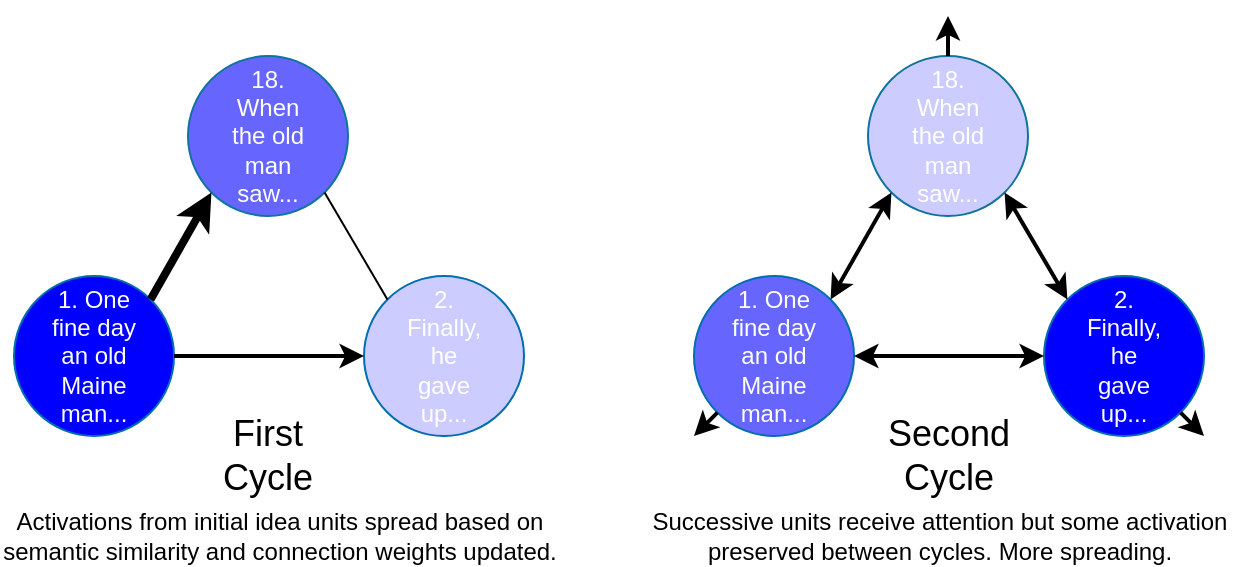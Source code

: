 <mxfile version="14.8.5" type="device"><diagram id="3TtytzYww4XS6QJrwZCH" name="Page-1"><mxGraphModel dx="1554" dy="558" grid="1" gridSize="10" guides="1" tooltips="1" connect="1" arrows="1" fold="1" page="1" pageScale="1" pageWidth="850" pageHeight="1100" math="0" shadow="0"><root><mxCell id="0"/><mxCell id="1" parent="0"/><mxCell id="6hXPrNmokw8VQpu7ej0c-16" value="" style="ellipse;whiteSpace=wrap;html=1;aspect=fixed;strokeColor=#006EAF;fontColor=#ffffff;fillColor=#0000FF;" vertex="1" parent="1"><mxGeometry x="127" y="260" width="80" height="80" as="geometry"/></mxCell><mxCell id="6hXPrNmokw8VQpu7ej0c-17" value="" style="ellipse;whiteSpace=wrap;html=1;aspect=fixed;strokeColor=#006EAF;fontColor=#ffffff;fillColor=#CCCCFF;" vertex="1" parent="1"><mxGeometry x="302" y="260" width="80" height="80" as="geometry"/></mxCell><mxCell id="6hXPrNmokw8VQpu7ej0c-18" value="" style="ellipse;whiteSpace=wrap;html=1;aspect=fixed;strokeColor=#10739e;fillColor=#6666FF;" vertex="1" parent="1"><mxGeometry x="214" y="150" width="80" height="80" as="geometry"/></mxCell><mxCell id="6hXPrNmokw8VQpu7ej0c-19" value="1. One fine day an old Maine man..." style="text;html=1;align=center;verticalAlign=middle;whiteSpace=wrap;rounded=0;fontColor=#FFFFFF;" vertex="1" parent="1"><mxGeometry x="137" y="275" width="60" height="50" as="geometry"/></mxCell><mxCell id="6hXPrNmokw8VQpu7ej0c-20" value="18. When the old man saw..." style="text;html=1;strokeColor=none;fillColor=none;align=center;verticalAlign=middle;whiteSpace=wrap;rounded=0;fontColor=#FFFFFF;" vertex="1" parent="1"><mxGeometry x="234" y="180" width="40" height="20" as="geometry"/></mxCell><mxCell id="6hXPrNmokw8VQpu7ej0c-21" value="2. Finally, he gave up..." style="text;html=1;strokeColor=none;fillColor=none;align=center;verticalAlign=middle;whiteSpace=wrap;rounded=0;fontColor=#FFFFFF;" vertex="1" parent="1"><mxGeometry x="322" y="290" width="40" height="20" as="geometry"/></mxCell><mxCell id="6hXPrNmokw8VQpu7ej0c-24" value="" style="endArrow=none;html=1;entryX=1;entryY=1;entryDx=0;entryDy=0;exitX=0;exitY=0;exitDx=0;exitDy=0;" edge="1" parent="1" source="6hXPrNmokw8VQpu7ej0c-17" target="6hXPrNmokw8VQpu7ej0c-18"><mxGeometry width="50" height="50" relative="1" as="geometry"><mxPoint x="229" y="300" as="sourcePoint"/><mxPoint x="279" y="250" as="targetPoint"/></mxGeometry></mxCell><mxCell id="6hXPrNmokw8VQpu7ej0c-25" value="" style="endArrow=classic;html=1;exitX=1;exitY=0;exitDx=0;exitDy=0;entryX=0;entryY=1;entryDx=0;entryDy=0;strokeWidth=4;" edge="1" parent="1" source="6hXPrNmokw8VQpu7ej0c-16" target="6hXPrNmokw8VQpu7ej0c-18"><mxGeometry width="50" height="50" relative="1" as="geometry"><mxPoint x="157" y="250" as="sourcePoint"/><mxPoint x="207" y="200" as="targetPoint"/></mxGeometry></mxCell><mxCell id="6hXPrNmokw8VQpu7ej0c-26" value="" style="endArrow=classic;html=1;strokeWidth=2;exitX=1;exitY=0.5;exitDx=0;exitDy=0;entryX=0;entryY=0.5;entryDx=0;entryDy=0;" edge="1" parent="1" source="6hXPrNmokw8VQpu7ej0c-16" target="6hXPrNmokw8VQpu7ej0c-17"><mxGeometry width="50" height="50" relative="1" as="geometry"><mxPoint x="234" y="330" as="sourcePoint"/><mxPoint x="284" y="280" as="targetPoint"/></mxGeometry></mxCell><mxCell id="6hXPrNmokw8VQpu7ej0c-27" value="" style="ellipse;whiteSpace=wrap;html=1;aspect=fixed;strokeColor=#006EAF;fontColor=#ffffff;fillColor=#6666FF;" vertex="1" parent="1"><mxGeometry x="467" y="260" width="80" height="80" as="geometry"/></mxCell><mxCell id="6hXPrNmokw8VQpu7ej0c-28" value="" style="ellipse;whiteSpace=wrap;html=1;aspect=fixed;strokeColor=#006EAF;fontColor=#ffffff;fillColor=#0000FF;" vertex="1" parent="1"><mxGeometry x="642" y="260" width="80" height="80" as="geometry"/></mxCell><mxCell id="6hXPrNmokw8VQpu7ej0c-29" value="" style="ellipse;whiteSpace=wrap;html=1;aspect=fixed;strokeColor=#10739e;fillColor=#CCCCFF;" vertex="1" parent="1"><mxGeometry x="554" y="150" width="80" height="80" as="geometry"/></mxCell><mxCell id="6hXPrNmokw8VQpu7ej0c-30" value="1. One fine day an old Maine man..." style="text;html=1;align=center;verticalAlign=middle;whiteSpace=wrap;rounded=0;fontColor=#FFFFFF;" vertex="1" parent="1"><mxGeometry x="477" y="275" width="60" height="50" as="geometry"/></mxCell><mxCell id="6hXPrNmokw8VQpu7ej0c-31" value="18. When the old man saw..." style="text;html=1;strokeColor=none;fillColor=none;align=center;verticalAlign=middle;whiteSpace=wrap;rounded=0;fontColor=#FFFFFF;" vertex="1" parent="1"><mxGeometry x="574" y="180" width="40" height="20" as="geometry"/></mxCell><mxCell id="6hXPrNmokw8VQpu7ej0c-32" value="2. Finally, he gave up..." style="text;html=1;strokeColor=none;fillColor=none;align=center;verticalAlign=middle;whiteSpace=wrap;rounded=0;fontColor=#FFFFFF;" vertex="1" parent="1"><mxGeometry x="662" y="290" width="40" height="20" as="geometry"/></mxCell><mxCell id="6hXPrNmokw8VQpu7ej0c-42" value="" style="endArrow=classic;startArrow=classic;html=1;fontSize=18;fontColor=#FFFFFF;strokeWidth=2;entryX=0;entryY=1;entryDx=0;entryDy=0;exitX=1;exitY=0;exitDx=0;exitDy=0;" edge="1" parent="1" source="6hXPrNmokw8VQpu7ej0c-27" target="6hXPrNmokw8VQpu7ej0c-29"><mxGeometry width="50" height="50" relative="1" as="geometry"><mxPoint x="397" y="270" as="sourcePoint"/><mxPoint x="447" y="220" as="targetPoint"/></mxGeometry></mxCell><mxCell id="6hXPrNmokw8VQpu7ej0c-43" value="" style="endArrow=classic;startArrow=classic;html=1;fontSize=18;fontColor=#FFFFFF;strokeWidth=2;entryX=0;entryY=0.5;entryDx=0;entryDy=0;exitX=1;exitY=0.5;exitDx=0;exitDy=0;" edge="1" parent="1" source="6hXPrNmokw8VQpu7ej0c-27" target="6hXPrNmokw8VQpu7ej0c-28"><mxGeometry width="50" height="50" relative="1" as="geometry"><mxPoint x="545.284" y="281.716" as="sourcePoint"/><mxPoint x="575.716" y="228.284" as="targetPoint"/></mxGeometry></mxCell><mxCell id="6hXPrNmokw8VQpu7ej0c-44" value="" style="endArrow=classic;startArrow=classic;html=1;fontSize=18;fontColor=#FFFFFF;strokeWidth=2;entryX=1;entryY=1;entryDx=0;entryDy=0;exitX=0;exitY=0;exitDx=0;exitDy=0;" edge="1" parent="1" source="6hXPrNmokw8VQpu7ej0c-28" target="6hXPrNmokw8VQpu7ej0c-29"><mxGeometry width="50" height="50" relative="1" as="geometry"><mxPoint x="737" y="230" as="sourcePoint"/><mxPoint x="787" y="180" as="targetPoint"/></mxGeometry></mxCell><mxCell id="6hXPrNmokw8VQpu7ej0c-45" value="" style="endArrow=classic;html=1;fontSize=18;fontColor=#FFFFFF;strokeWidth=2;exitX=0;exitY=1;exitDx=0;exitDy=0;" edge="1" parent="1" source="6hXPrNmokw8VQpu7ej0c-27"><mxGeometry width="50" height="50" relative="1" as="geometry"><mxPoint x="417" y="300" as="sourcePoint"/><mxPoint x="467" y="340" as="targetPoint"/></mxGeometry></mxCell><mxCell id="6hXPrNmokw8VQpu7ej0c-46" value="" style="endArrow=classic;html=1;fontSize=18;fontColor=#FFFFFF;strokeWidth=2;exitX=1;exitY=1;exitDx=0;exitDy=0;" edge="1" parent="1" source="6hXPrNmokw8VQpu7ej0c-28"><mxGeometry width="50" height="50" relative="1" as="geometry"><mxPoint x="733.716" y="348.284" as="sourcePoint"/><mxPoint x="722" y="340" as="targetPoint"/></mxGeometry></mxCell><mxCell id="6hXPrNmokw8VQpu7ej0c-47" value="" style="endArrow=classic;html=1;fontSize=18;fontColor=#FFFFFF;strokeWidth=2;exitX=0.5;exitY=0;exitDx=0;exitDy=0;" edge="1" parent="1" source="6hXPrNmokw8VQpu7ej0c-29"><mxGeometry width="50" height="50" relative="1" as="geometry"><mxPoint x="585.716" y="130.004" as="sourcePoint"/><mxPoint x="594" y="130" as="targetPoint"/></mxGeometry></mxCell><mxCell id="6hXPrNmokw8VQpu7ej0c-48" value="First Cycle" style="text;html=1;strokeColor=none;fillColor=none;align=center;verticalAlign=middle;whiteSpace=wrap;rounded=0;fontSize=18;" vertex="1" parent="1"><mxGeometry x="234" y="340" width="40" height="20" as="geometry"/></mxCell><mxCell id="6hXPrNmokw8VQpu7ej0c-49" value="Second Cycle" style="text;html=1;strokeColor=none;fillColor=none;align=center;verticalAlign=middle;whiteSpace=wrap;rounded=0;fontSize=18;" vertex="1" parent="1"><mxGeometry x="545.5" y="340" width="97" height="20" as="geometry"/></mxCell><mxCell id="6hXPrNmokw8VQpu7ej0c-51" value="Activations from initial idea units spread based on semantic similarity and connection weights updated." style="text;html=1;strokeColor=none;fillColor=none;align=center;verticalAlign=middle;whiteSpace=wrap;rounded=0;fontSize=12;fontColor=#000000;" vertex="1" parent="1"><mxGeometry x="120" y="380" width="280" height="20" as="geometry"/></mxCell><mxCell id="6hXPrNmokw8VQpu7ej0c-52" value="Successive units receive attention but some activation preserved between cycles. More spreading." style="text;html=1;strokeColor=none;fillColor=none;align=center;verticalAlign=middle;whiteSpace=wrap;rounded=0;fontSize=12;fontColor=#000000;" vertex="1" parent="1"><mxGeometry x="440" y="380" width="300" height="20" as="geometry"/></mxCell></root></mxGraphModel></diagram></mxfile>